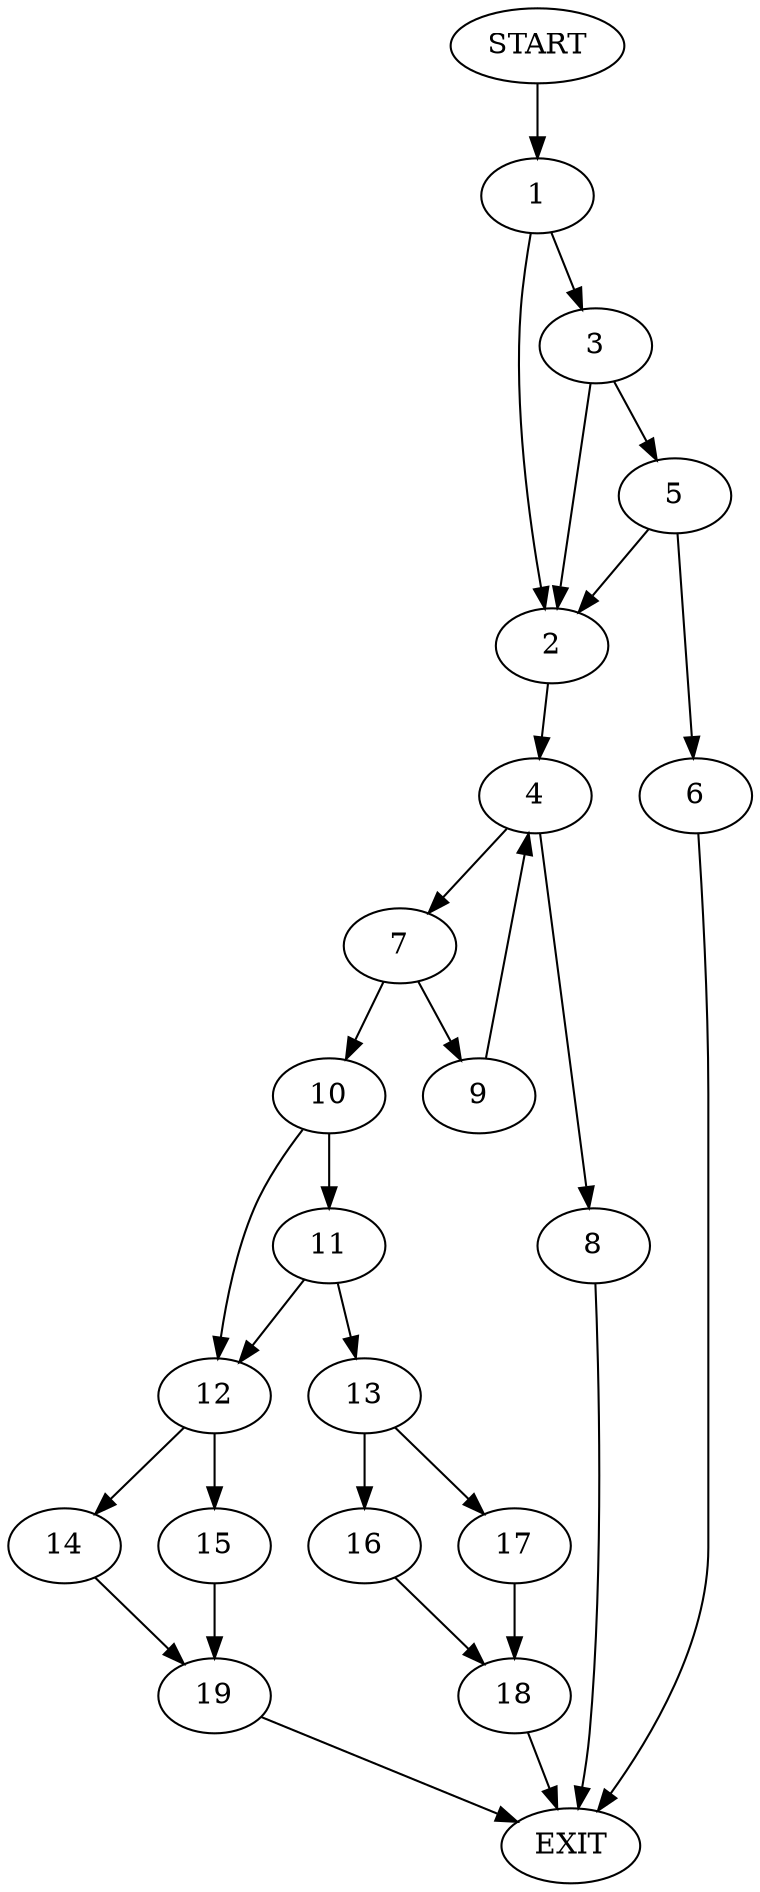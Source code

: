 digraph {
0 [label="START"]
20 [label="EXIT"]
0 -> 1
1 -> 2
1 -> 3
2 -> 4
3 -> 2
3 -> 5
5 -> 2
5 -> 6
6 -> 20
4 -> 7
4 -> 8
8 -> 20
7 -> 9
7 -> 10
9 -> 4
10 -> 11
10 -> 12
11 -> 13
11 -> 12
12 -> 14
12 -> 15
13 -> 16
13 -> 17
16 -> 18
17 -> 18
18 -> 20
15 -> 19
14 -> 19
19 -> 20
}
